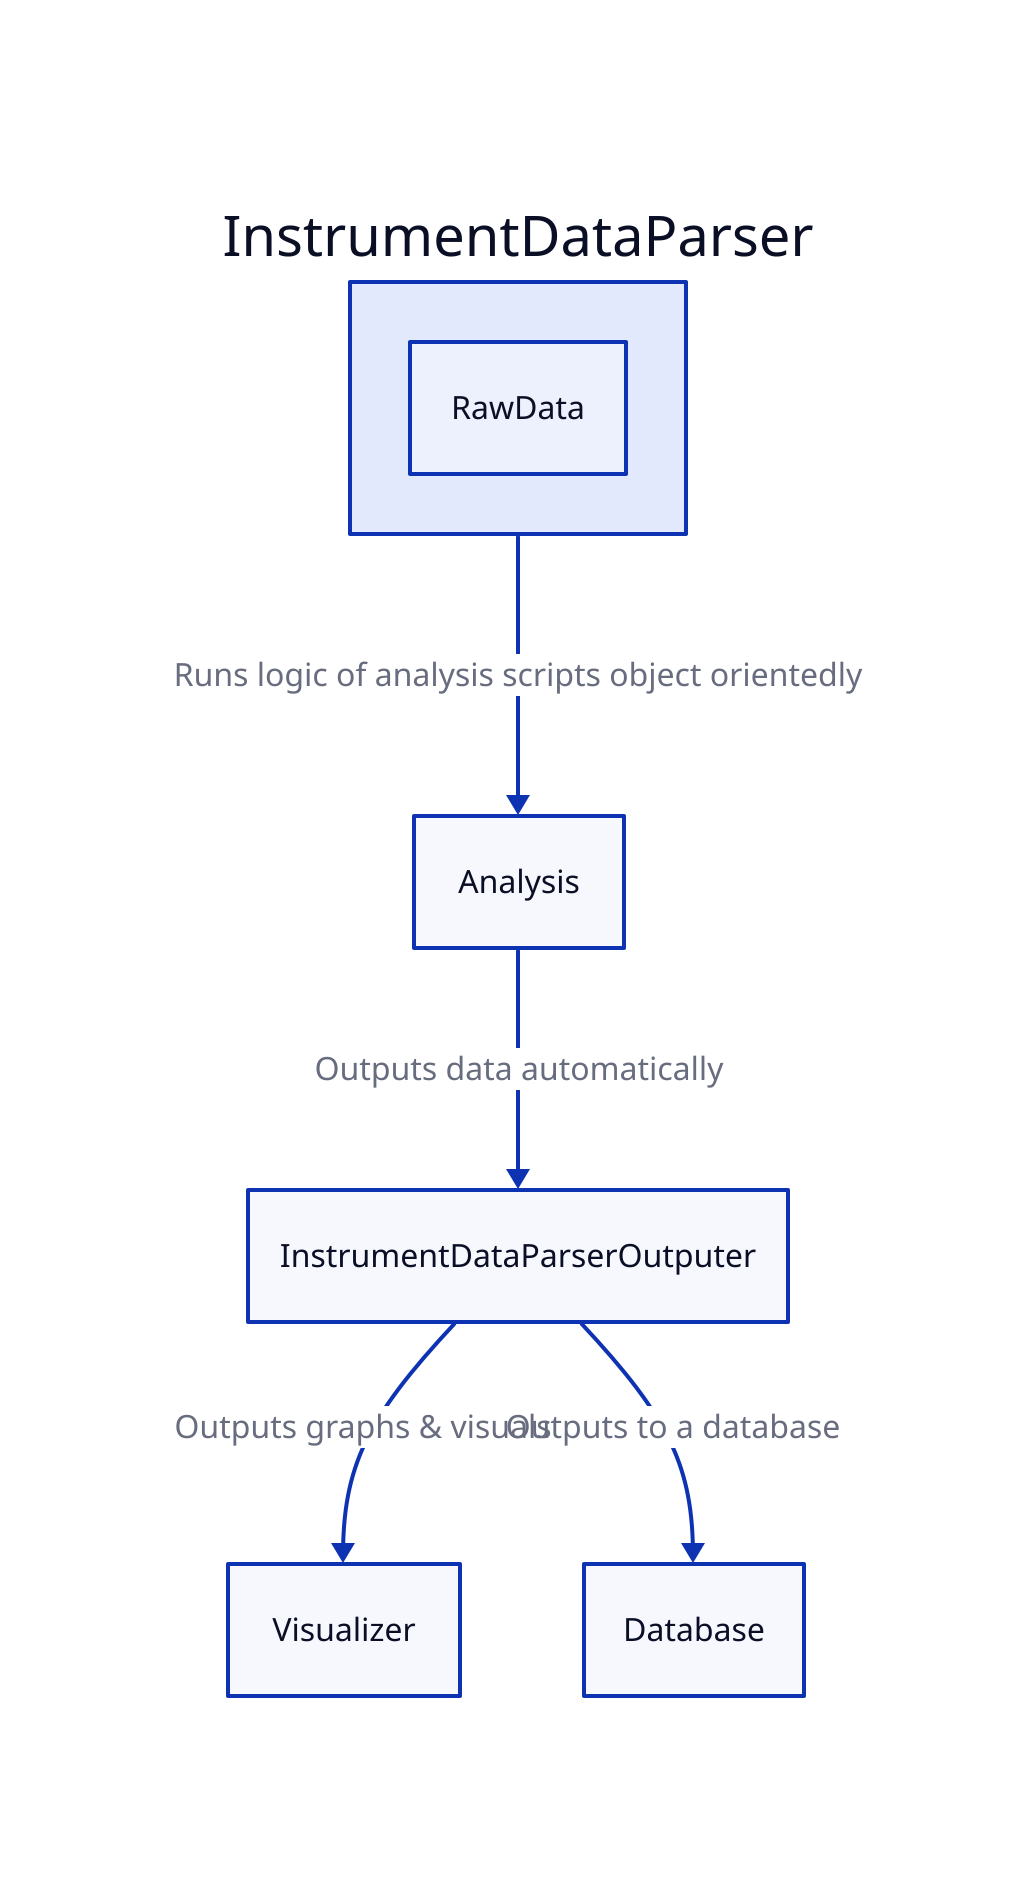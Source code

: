 direction: down

idp: "InstrumentDataParser"
analysis: "Analysis"
idpo: "InstrumentDataParserOutputer"
visual: "Visualizer"
db: "Database"

idp: {
  RawData
}

idp -> analysis: "Runs logic of analysis scripts object orientedly"
analysis -> idpo: "Outputs data automatically"
idpo -> visual: "Outputs graphs & visuals"
idpo -> db: "Outputs to a database"
